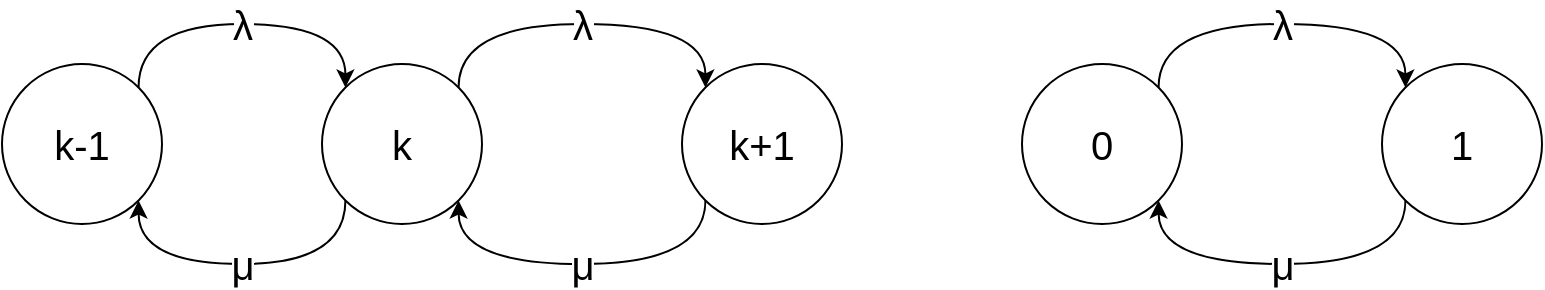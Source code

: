 <mxfile version="14.6.1" type="device"><diagram id="LC1SijypCPsfjXLduOmH" name="Page-1"><mxGraphModel dx="1263" dy="422" grid="1" gridSize="10" guides="1" tooltips="1" connect="1" arrows="1" fold="1" page="1" pageScale="1" pageWidth="827" pageHeight="1169" math="0" shadow="0"><root><mxCell id="0"/><mxCell id="1" parent="0"/><mxCell id="MB5SHC8nqdDDLobHp3uU-12" value="λ" style="edgeStyle=orthogonalEdgeStyle;orthogonalLoop=1;jettySize=auto;html=1;exitX=1;exitY=0;exitDx=0;exitDy=0;entryX=0;entryY=0;entryDx=0;entryDy=0;curved=1;fontSize=20;" edge="1" parent="1" source="MB5SHC8nqdDDLobHp3uU-1" target="MB5SHC8nqdDDLobHp3uU-2"><mxGeometry relative="1" as="geometry"><Array as="points"><mxPoint x="358" y="200"/><mxPoint x="462" y="200"/></Array></mxGeometry></mxCell><mxCell id="MB5SHC8nqdDDLobHp3uU-1" value="&lt;font style=&quot;font-size: 20px&quot;&gt;k-1&lt;/font&gt;" style="ellipse;whiteSpace=wrap;html=1;aspect=fixed;" vertex="1" parent="1"><mxGeometry x="290" y="220" width="80" height="80" as="geometry"/></mxCell><mxCell id="MB5SHC8nqdDDLobHp3uU-15" value="λ" style="edgeStyle=orthogonalEdgeStyle;curved=1;rounded=0;orthogonalLoop=1;jettySize=auto;html=1;exitX=1;exitY=0;exitDx=0;exitDy=0;entryX=0;entryY=0;entryDx=0;entryDy=0;fontSize=20;" edge="1" parent="1" source="MB5SHC8nqdDDLobHp3uU-2" target="MB5SHC8nqdDDLobHp3uU-3"><mxGeometry relative="1" as="geometry"><Array as="points"><mxPoint x="518" y="200"/><mxPoint x="642" y="200"/></Array></mxGeometry></mxCell><mxCell id="MB5SHC8nqdDDLobHp3uU-30" value="μ" style="edgeStyle=orthogonalEdgeStyle;curved=1;rounded=0;orthogonalLoop=1;jettySize=auto;html=1;exitX=0;exitY=1;exitDx=0;exitDy=0;entryX=1;entryY=1;entryDx=0;entryDy=0;fontSize=20;" edge="1" parent="1" source="MB5SHC8nqdDDLobHp3uU-2" target="MB5SHC8nqdDDLobHp3uU-1"><mxGeometry relative="1" as="geometry"><Array as="points"><mxPoint x="462" y="320"/><mxPoint x="358" y="320"/></Array></mxGeometry></mxCell><mxCell id="MB5SHC8nqdDDLobHp3uU-2" value="&lt;font style=&quot;font-size: 20px&quot;&gt;k&lt;/font&gt;" style="ellipse;whiteSpace=wrap;html=1;aspect=fixed;" vertex="1" parent="1"><mxGeometry x="450" y="220" width="80" height="80" as="geometry"/></mxCell><mxCell id="MB5SHC8nqdDDLobHp3uU-21" value="μ" style="edgeStyle=orthogonalEdgeStyle;curved=1;rounded=0;orthogonalLoop=1;jettySize=auto;html=1;exitX=0;exitY=1;exitDx=0;exitDy=0;entryX=1;entryY=1;entryDx=0;entryDy=0;fontSize=20;" edge="1" parent="1" source="MB5SHC8nqdDDLobHp3uU-3" target="MB5SHC8nqdDDLobHp3uU-2"><mxGeometry relative="1" as="geometry"><Array as="points"><mxPoint x="642" y="320"/><mxPoint x="518" y="320"/></Array></mxGeometry></mxCell><mxCell id="MB5SHC8nqdDDLobHp3uU-3" value="&lt;font style=&quot;font-size: 20px&quot;&gt;k+1&lt;/font&gt;" style="ellipse;whiteSpace=wrap;html=1;aspect=fixed;" vertex="1" parent="1"><mxGeometry x="630" y="220" width="80" height="80" as="geometry"/></mxCell><mxCell id="MB5SHC8nqdDDLobHp3uU-16" value="λ" style="edgeStyle=orthogonalEdgeStyle;curved=1;rounded=0;orthogonalLoop=1;jettySize=auto;html=1;exitX=1;exitY=0;exitDx=0;exitDy=0;entryX=0;entryY=0;entryDx=0;entryDy=0;fontSize=20;" edge="1" parent="1" source="MB5SHC8nqdDDLobHp3uU-4" target="MB5SHC8nqdDDLobHp3uU-5"><mxGeometry relative="1" as="geometry"><Array as="points"><mxPoint x="868" y="200"/><mxPoint x="992" y="200"/></Array></mxGeometry></mxCell><mxCell id="MB5SHC8nqdDDLobHp3uU-4" value="&lt;font style=&quot;font-size: 20px&quot;&gt;0&lt;/font&gt;" style="ellipse;whiteSpace=wrap;html=1;aspect=fixed;" vertex="1" parent="1"><mxGeometry x="800" y="220" width="80" height="80" as="geometry"/></mxCell><mxCell id="MB5SHC8nqdDDLobHp3uU-24" value="μ" style="edgeStyle=orthogonalEdgeStyle;curved=1;rounded=0;orthogonalLoop=1;jettySize=auto;html=1;exitX=0;exitY=1;exitDx=0;exitDy=0;entryX=1;entryY=1;entryDx=0;entryDy=0;fontSize=20;" edge="1" parent="1" source="MB5SHC8nqdDDLobHp3uU-5" target="MB5SHC8nqdDDLobHp3uU-4"><mxGeometry relative="1" as="geometry"><Array as="points"><mxPoint x="992" y="320"/><mxPoint x="868" y="320"/></Array></mxGeometry></mxCell><mxCell id="MB5SHC8nqdDDLobHp3uU-5" value="&lt;font style=&quot;font-size: 20px&quot;&gt;1&lt;/font&gt;" style="ellipse;whiteSpace=wrap;html=1;aspect=fixed;" vertex="1" parent="1"><mxGeometry x="980" y="220" width="80" height="80" as="geometry"/></mxCell></root></mxGraphModel></diagram></mxfile>